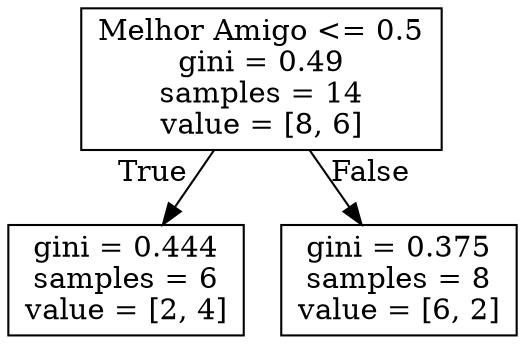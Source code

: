 digraph Tree {
node [shape=box] ;
0 [label="Melhor Amigo <= 0.5\ngini = 0.49\nsamples = 14\nvalue = [8, 6]"] ;
1 [label="gini = 0.444\nsamples = 6\nvalue = [2, 4]"] ;
0 -> 1 [labeldistance=2.5, labelangle=45, headlabel="True"] ;
2 [label="gini = 0.375\nsamples = 8\nvalue = [6, 2]"] ;
0 -> 2 [labeldistance=2.5, labelangle=-45, headlabel="False"] ;
}